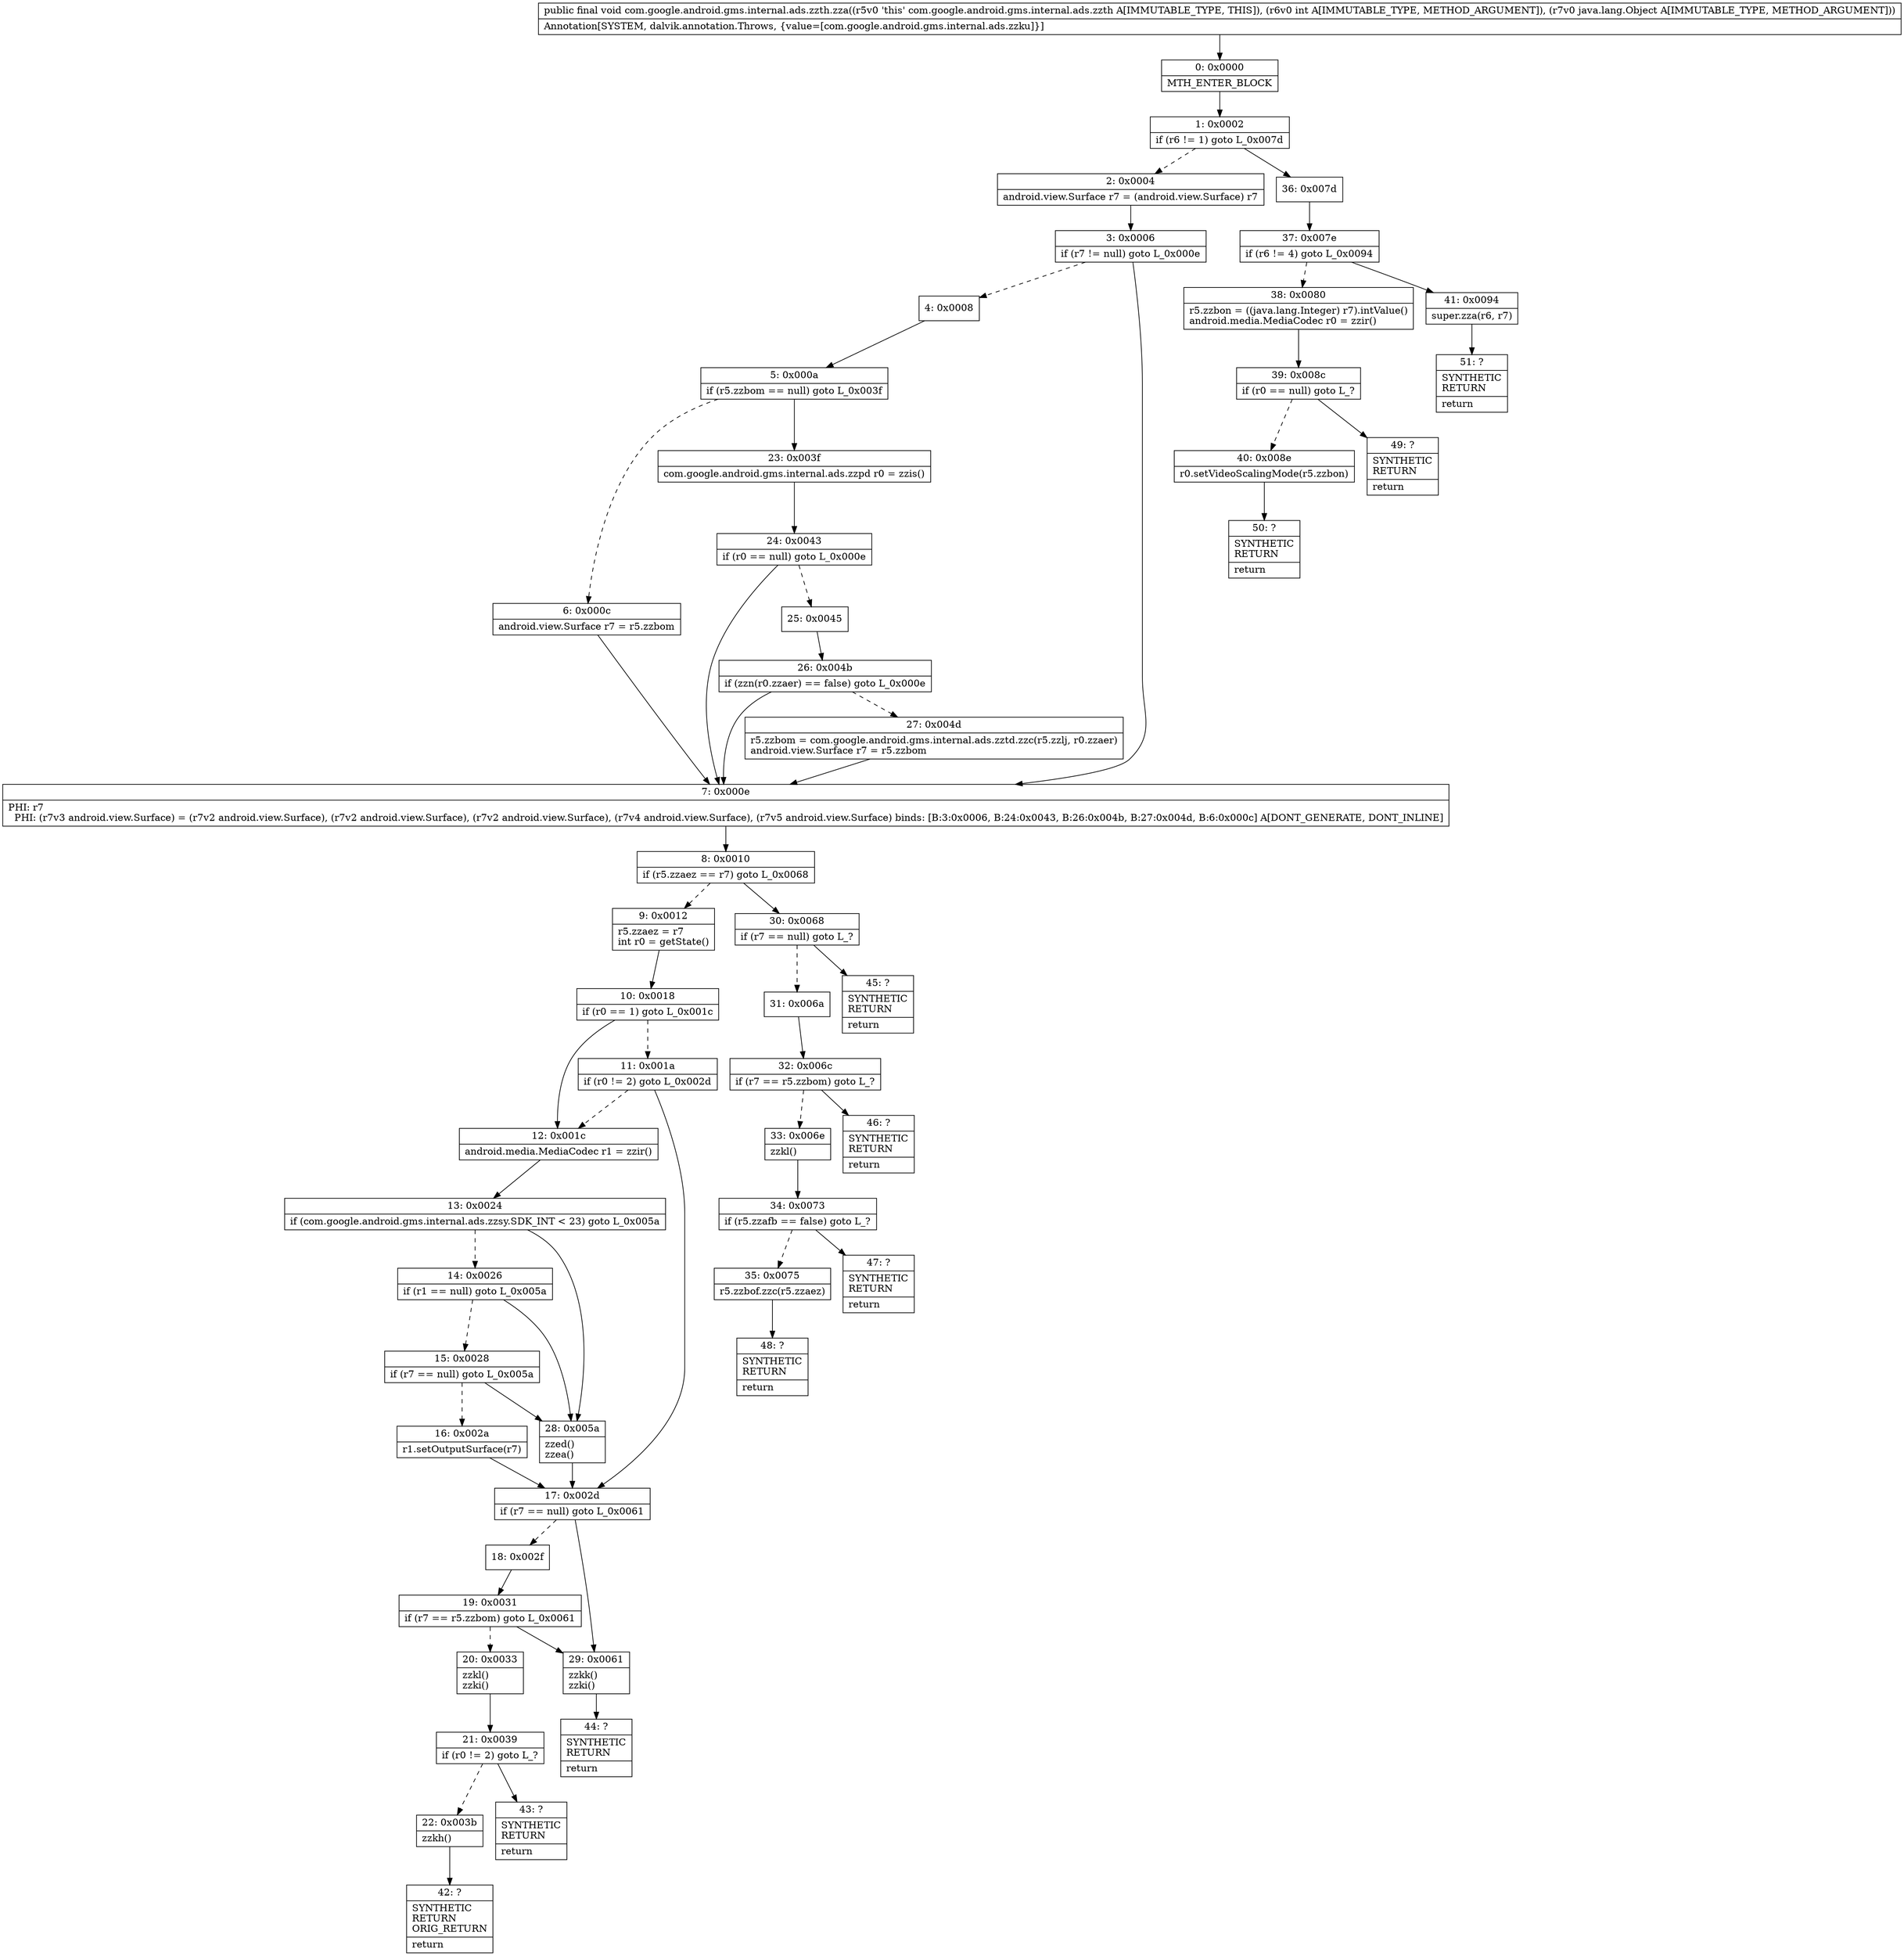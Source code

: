 digraph "CFG forcom.google.android.gms.internal.ads.zzth.zza(ILjava\/lang\/Object;)V" {
Node_0 [shape=record,label="{0\:\ 0x0000|MTH_ENTER_BLOCK\l}"];
Node_1 [shape=record,label="{1\:\ 0x0002|if (r6 != 1) goto L_0x007d\l}"];
Node_2 [shape=record,label="{2\:\ 0x0004|android.view.Surface r7 = (android.view.Surface) r7\l}"];
Node_3 [shape=record,label="{3\:\ 0x0006|if (r7 != null) goto L_0x000e\l}"];
Node_4 [shape=record,label="{4\:\ 0x0008}"];
Node_5 [shape=record,label="{5\:\ 0x000a|if (r5.zzbom == null) goto L_0x003f\l}"];
Node_6 [shape=record,label="{6\:\ 0x000c|android.view.Surface r7 = r5.zzbom\l}"];
Node_7 [shape=record,label="{7\:\ 0x000e|PHI: r7 \l  PHI: (r7v3 android.view.Surface) = (r7v2 android.view.Surface), (r7v2 android.view.Surface), (r7v2 android.view.Surface), (r7v4 android.view.Surface), (r7v5 android.view.Surface) binds: [B:3:0x0006, B:24:0x0043, B:26:0x004b, B:27:0x004d, B:6:0x000c] A[DONT_GENERATE, DONT_INLINE]\l}"];
Node_8 [shape=record,label="{8\:\ 0x0010|if (r5.zzaez == r7) goto L_0x0068\l}"];
Node_9 [shape=record,label="{9\:\ 0x0012|r5.zzaez = r7\lint r0 = getState()\l}"];
Node_10 [shape=record,label="{10\:\ 0x0018|if (r0 == 1) goto L_0x001c\l}"];
Node_11 [shape=record,label="{11\:\ 0x001a|if (r0 != 2) goto L_0x002d\l}"];
Node_12 [shape=record,label="{12\:\ 0x001c|android.media.MediaCodec r1 = zzir()\l}"];
Node_13 [shape=record,label="{13\:\ 0x0024|if (com.google.android.gms.internal.ads.zzsy.SDK_INT \< 23) goto L_0x005a\l}"];
Node_14 [shape=record,label="{14\:\ 0x0026|if (r1 == null) goto L_0x005a\l}"];
Node_15 [shape=record,label="{15\:\ 0x0028|if (r7 == null) goto L_0x005a\l}"];
Node_16 [shape=record,label="{16\:\ 0x002a|r1.setOutputSurface(r7)\l}"];
Node_17 [shape=record,label="{17\:\ 0x002d|if (r7 == null) goto L_0x0061\l}"];
Node_18 [shape=record,label="{18\:\ 0x002f}"];
Node_19 [shape=record,label="{19\:\ 0x0031|if (r7 == r5.zzbom) goto L_0x0061\l}"];
Node_20 [shape=record,label="{20\:\ 0x0033|zzkl()\lzzki()\l}"];
Node_21 [shape=record,label="{21\:\ 0x0039|if (r0 != 2) goto L_?\l}"];
Node_22 [shape=record,label="{22\:\ 0x003b|zzkh()\l}"];
Node_23 [shape=record,label="{23\:\ 0x003f|com.google.android.gms.internal.ads.zzpd r0 = zzis()\l}"];
Node_24 [shape=record,label="{24\:\ 0x0043|if (r0 == null) goto L_0x000e\l}"];
Node_25 [shape=record,label="{25\:\ 0x0045}"];
Node_26 [shape=record,label="{26\:\ 0x004b|if (zzn(r0.zzaer) == false) goto L_0x000e\l}"];
Node_27 [shape=record,label="{27\:\ 0x004d|r5.zzbom = com.google.android.gms.internal.ads.zztd.zzc(r5.zzlj, r0.zzaer)\landroid.view.Surface r7 = r5.zzbom\l}"];
Node_28 [shape=record,label="{28\:\ 0x005a|zzed()\lzzea()\l}"];
Node_29 [shape=record,label="{29\:\ 0x0061|zzkk()\lzzki()\l}"];
Node_30 [shape=record,label="{30\:\ 0x0068|if (r7 == null) goto L_?\l}"];
Node_31 [shape=record,label="{31\:\ 0x006a}"];
Node_32 [shape=record,label="{32\:\ 0x006c|if (r7 == r5.zzbom) goto L_?\l}"];
Node_33 [shape=record,label="{33\:\ 0x006e|zzkl()\l}"];
Node_34 [shape=record,label="{34\:\ 0x0073|if (r5.zzafb == false) goto L_?\l}"];
Node_35 [shape=record,label="{35\:\ 0x0075|r5.zzbof.zzc(r5.zzaez)\l}"];
Node_36 [shape=record,label="{36\:\ 0x007d}"];
Node_37 [shape=record,label="{37\:\ 0x007e|if (r6 != 4) goto L_0x0094\l}"];
Node_38 [shape=record,label="{38\:\ 0x0080|r5.zzbon = ((java.lang.Integer) r7).intValue()\landroid.media.MediaCodec r0 = zzir()\l}"];
Node_39 [shape=record,label="{39\:\ 0x008c|if (r0 == null) goto L_?\l}"];
Node_40 [shape=record,label="{40\:\ 0x008e|r0.setVideoScalingMode(r5.zzbon)\l}"];
Node_41 [shape=record,label="{41\:\ 0x0094|super.zza(r6, r7)\l}"];
Node_42 [shape=record,label="{42\:\ ?|SYNTHETIC\lRETURN\lORIG_RETURN\l|return\l}"];
Node_43 [shape=record,label="{43\:\ ?|SYNTHETIC\lRETURN\l|return\l}"];
Node_44 [shape=record,label="{44\:\ ?|SYNTHETIC\lRETURN\l|return\l}"];
Node_45 [shape=record,label="{45\:\ ?|SYNTHETIC\lRETURN\l|return\l}"];
Node_46 [shape=record,label="{46\:\ ?|SYNTHETIC\lRETURN\l|return\l}"];
Node_47 [shape=record,label="{47\:\ ?|SYNTHETIC\lRETURN\l|return\l}"];
Node_48 [shape=record,label="{48\:\ ?|SYNTHETIC\lRETURN\l|return\l}"];
Node_49 [shape=record,label="{49\:\ ?|SYNTHETIC\lRETURN\l|return\l}"];
Node_50 [shape=record,label="{50\:\ ?|SYNTHETIC\lRETURN\l|return\l}"];
Node_51 [shape=record,label="{51\:\ ?|SYNTHETIC\lRETURN\l|return\l}"];
MethodNode[shape=record,label="{public final void com.google.android.gms.internal.ads.zzth.zza((r5v0 'this' com.google.android.gms.internal.ads.zzth A[IMMUTABLE_TYPE, THIS]), (r6v0 int A[IMMUTABLE_TYPE, METHOD_ARGUMENT]), (r7v0 java.lang.Object A[IMMUTABLE_TYPE, METHOD_ARGUMENT]))  | Annotation[SYSTEM, dalvik.annotation.Throws, \{value=[com.google.android.gms.internal.ads.zzku]\}]\l}"];
MethodNode -> Node_0;
Node_0 -> Node_1;
Node_1 -> Node_2[style=dashed];
Node_1 -> Node_36;
Node_2 -> Node_3;
Node_3 -> Node_4[style=dashed];
Node_3 -> Node_7;
Node_4 -> Node_5;
Node_5 -> Node_6[style=dashed];
Node_5 -> Node_23;
Node_6 -> Node_7;
Node_7 -> Node_8;
Node_8 -> Node_9[style=dashed];
Node_8 -> Node_30;
Node_9 -> Node_10;
Node_10 -> Node_11[style=dashed];
Node_10 -> Node_12;
Node_11 -> Node_12[style=dashed];
Node_11 -> Node_17;
Node_12 -> Node_13;
Node_13 -> Node_14[style=dashed];
Node_13 -> Node_28;
Node_14 -> Node_15[style=dashed];
Node_14 -> Node_28;
Node_15 -> Node_16[style=dashed];
Node_15 -> Node_28;
Node_16 -> Node_17;
Node_17 -> Node_18[style=dashed];
Node_17 -> Node_29;
Node_18 -> Node_19;
Node_19 -> Node_20[style=dashed];
Node_19 -> Node_29;
Node_20 -> Node_21;
Node_21 -> Node_22[style=dashed];
Node_21 -> Node_43;
Node_22 -> Node_42;
Node_23 -> Node_24;
Node_24 -> Node_7;
Node_24 -> Node_25[style=dashed];
Node_25 -> Node_26;
Node_26 -> Node_7;
Node_26 -> Node_27[style=dashed];
Node_27 -> Node_7;
Node_28 -> Node_17;
Node_29 -> Node_44;
Node_30 -> Node_31[style=dashed];
Node_30 -> Node_45;
Node_31 -> Node_32;
Node_32 -> Node_33[style=dashed];
Node_32 -> Node_46;
Node_33 -> Node_34;
Node_34 -> Node_35[style=dashed];
Node_34 -> Node_47;
Node_35 -> Node_48;
Node_36 -> Node_37;
Node_37 -> Node_38[style=dashed];
Node_37 -> Node_41;
Node_38 -> Node_39;
Node_39 -> Node_40[style=dashed];
Node_39 -> Node_49;
Node_40 -> Node_50;
Node_41 -> Node_51;
}

